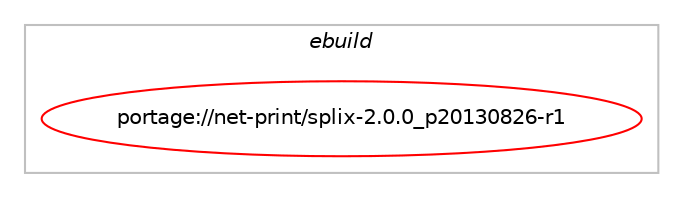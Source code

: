 digraph prolog {

# *************
# Graph options
# *************

newrank=true;
concentrate=true;
compound=true;
graph [rankdir=LR,fontname=Helvetica,fontsize=10,ranksep=1.5];#, ranksep=2.5, nodesep=0.2];
edge  [arrowhead=vee];
node  [fontname=Helvetica,fontsize=10];

# **********
# The ebuild
# **********

subgraph cluster_leftcol {
color=gray;
label=<<i>ebuild</i>>;
id [label="portage://net-print/splix-2.0.0_p20130826-r1", color=red, width=4, href="../net-print/splix-2.0.0_p20130826-r1.svg"];
}

# ****************
# The dependencies
# ****************

subgraph cluster_midcol {
color=gray;
label=<<i>dependencies</i>>;
subgraph cluster_compile {
fillcolor="#eeeeee";
style=filled;
label=<<i>compile</i>>;
# *** BEGIN UNKNOWN DEPENDENCY TYPE (TODO) ***
# id -> equal(use_conditional_group(positive,jbig,portage://net-print/splix-2.0.0_p20130826-r1,[package_dependency(portage://net-print/splix-2.0.0_p20130826-r1,install,no,media-libs,jbigkit,none,[,,],[],[])]))
# *** END UNKNOWN DEPENDENCY TYPE (TODO) ***

# *** BEGIN UNKNOWN DEPENDENCY TYPE (TODO) ***
# id -> equal(package_dependency(portage://net-print/splix-2.0.0_p20130826-r1,install,no,app-text,ghostscript-gpl,greaterequal,[9.02,,,9.02],[],[]))
# *** END UNKNOWN DEPENDENCY TYPE (TODO) ***

# *** BEGIN UNKNOWN DEPENDENCY TYPE (TODO) ***
# id -> equal(package_dependency(portage://net-print/splix-2.0.0_p20130826-r1,install,no,net-print,cups,greaterequal,[1.4.0,,,1.4.0],[],[]))
# *** END UNKNOWN DEPENDENCY TYPE (TODO) ***

}
subgraph cluster_compileandrun {
fillcolor="#eeeeee";
style=filled;
label=<<i>compile and run</i>>;
}
subgraph cluster_run {
fillcolor="#eeeeee";
style=filled;
label=<<i>run</i>>;
# *** BEGIN UNKNOWN DEPENDENCY TYPE (TODO) ***
# id -> equal(use_conditional_group(positive,jbig,portage://net-print/splix-2.0.0_p20130826-r1,[package_dependency(portage://net-print/splix-2.0.0_p20130826-r1,run,no,media-libs,jbigkit,none,[,,],[],[])]))
# *** END UNKNOWN DEPENDENCY TYPE (TODO) ***

# *** BEGIN UNKNOWN DEPENDENCY TYPE (TODO) ***
# id -> equal(package_dependency(portage://net-print/splix-2.0.0_p20130826-r1,run,no,app-text,ghostscript-gpl,greaterequal,[9.02,,,9.02],[],[]))
# *** END UNKNOWN DEPENDENCY TYPE (TODO) ***

# *** BEGIN UNKNOWN DEPENDENCY TYPE (TODO) ***
# id -> equal(package_dependency(portage://net-print/splix-2.0.0_p20130826-r1,run,no,net-print,cups,greaterequal,[1.4.0,,,1.4.0],[],[]))
# *** END UNKNOWN DEPENDENCY TYPE (TODO) ***

}
}

# **************
# The candidates
# **************

subgraph cluster_choices {
rank=same;
color=gray;
label=<<i>candidates</i>>;

}

}
